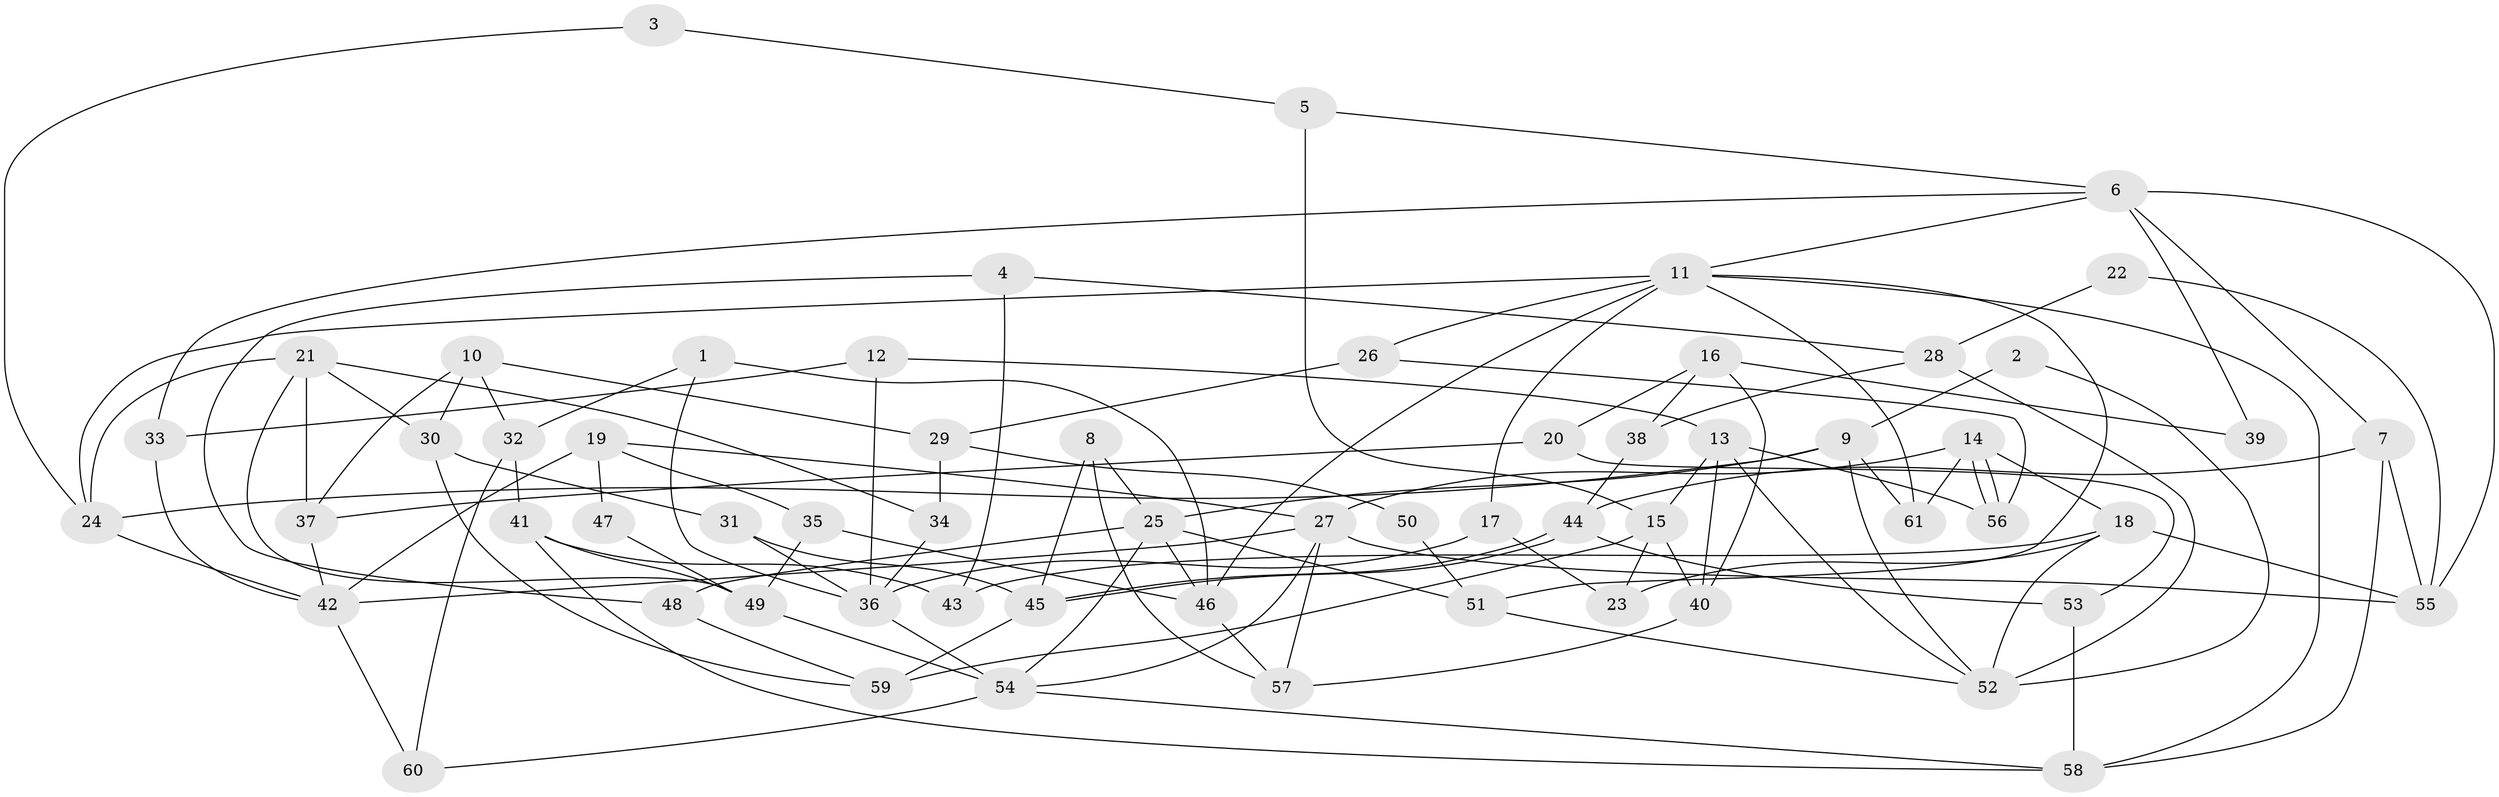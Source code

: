 // coarse degree distribution, {5: 0.20833333333333334, 4: 0.2916666666666667, 7: 0.08333333333333333, 6: 0.08333333333333333, 8: 0.08333333333333333, 9: 0.08333333333333333, 11: 0.041666666666666664, 10: 0.041666666666666664, 3: 0.08333333333333333}
// Generated by graph-tools (version 1.1) at 2025/18/03/04/25 18:18:31]
// undirected, 61 vertices, 122 edges
graph export_dot {
graph [start="1"]
  node [color=gray90,style=filled];
  1;
  2;
  3;
  4;
  5;
  6;
  7;
  8;
  9;
  10;
  11;
  12;
  13;
  14;
  15;
  16;
  17;
  18;
  19;
  20;
  21;
  22;
  23;
  24;
  25;
  26;
  27;
  28;
  29;
  30;
  31;
  32;
  33;
  34;
  35;
  36;
  37;
  38;
  39;
  40;
  41;
  42;
  43;
  44;
  45;
  46;
  47;
  48;
  49;
  50;
  51;
  52;
  53;
  54;
  55;
  56;
  57;
  58;
  59;
  60;
  61;
  1 -- 46;
  1 -- 36;
  1 -- 32;
  2 -- 52;
  2 -- 9;
  3 -- 5;
  3 -- 24;
  4 -- 48;
  4 -- 43;
  4 -- 28;
  5 -- 6;
  5 -- 15;
  6 -- 11;
  6 -- 55;
  6 -- 7;
  6 -- 33;
  6 -- 39;
  7 -- 44;
  7 -- 55;
  7 -- 58;
  8 -- 45;
  8 -- 25;
  8 -- 57;
  9 -- 25;
  9 -- 61;
  9 -- 24;
  9 -- 52;
  10 -- 37;
  10 -- 32;
  10 -- 29;
  10 -- 30;
  11 -- 46;
  11 -- 26;
  11 -- 17;
  11 -- 24;
  11 -- 51;
  11 -- 58;
  11 -- 61;
  12 -- 36;
  12 -- 33;
  12 -- 13;
  13 -- 40;
  13 -- 15;
  13 -- 52;
  13 -- 56;
  14 -- 18;
  14 -- 56;
  14 -- 56;
  14 -- 27;
  14 -- 61;
  15 -- 59;
  15 -- 23;
  15 -- 40;
  16 -- 40;
  16 -- 20;
  16 -- 38;
  16 -- 39;
  17 -- 23;
  17 -- 36;
  18 -- 55;
  18 -- 52;
  18 -- 23;
  18 -- 43;
  19 -- 35;
  19 -- 27;
  19 -- 42;
  19 -- 47;
  20 -- 37;
  20 -- 53;
  21 -- 24;
  21 -- 49;
  21 -- 30;
  21 -- 34;
  21 -- 37;
  22 -- 28;
  22 -- 55;
  24 -- 42;
  25 -- 51;
  25 -- 54;
  25 -- 46;
  25 -- 48;
  26 -- 56;
  26 -- 29;
  27 -- 42;
  27 -- 54;
  27 -- 55;
  27 -- 57;
  28 -- 52;
  28 -- 38;
  29 -- 34;
  29 -- 50;
  30 -- 31;
  30 -- 59;
  31 -- 36;
  31 -- 45;
  32 -- 60;
  32 -- 41;
  33 -- 42;
  34 -- 36;
  35 -- 49;
  35 -- 46;
  36 -- 54;
  37 -- 42;
  38 -- 44;
  40 -- 57;
  41 -- 58;
  41 -- 43;
  41 -- 49;
  42 -- 60;
  44 -- 45;
  44 -- 45;
  44 -- 53;
  45 -- 59;
  46 -- 57;
  47 -- 49;
  48 -- 59;
  49 -- 54;
  50 -- 51;
  51 -- 52;
  53 -- 58;
  54 -- 58;
  54 -- 60;
}

